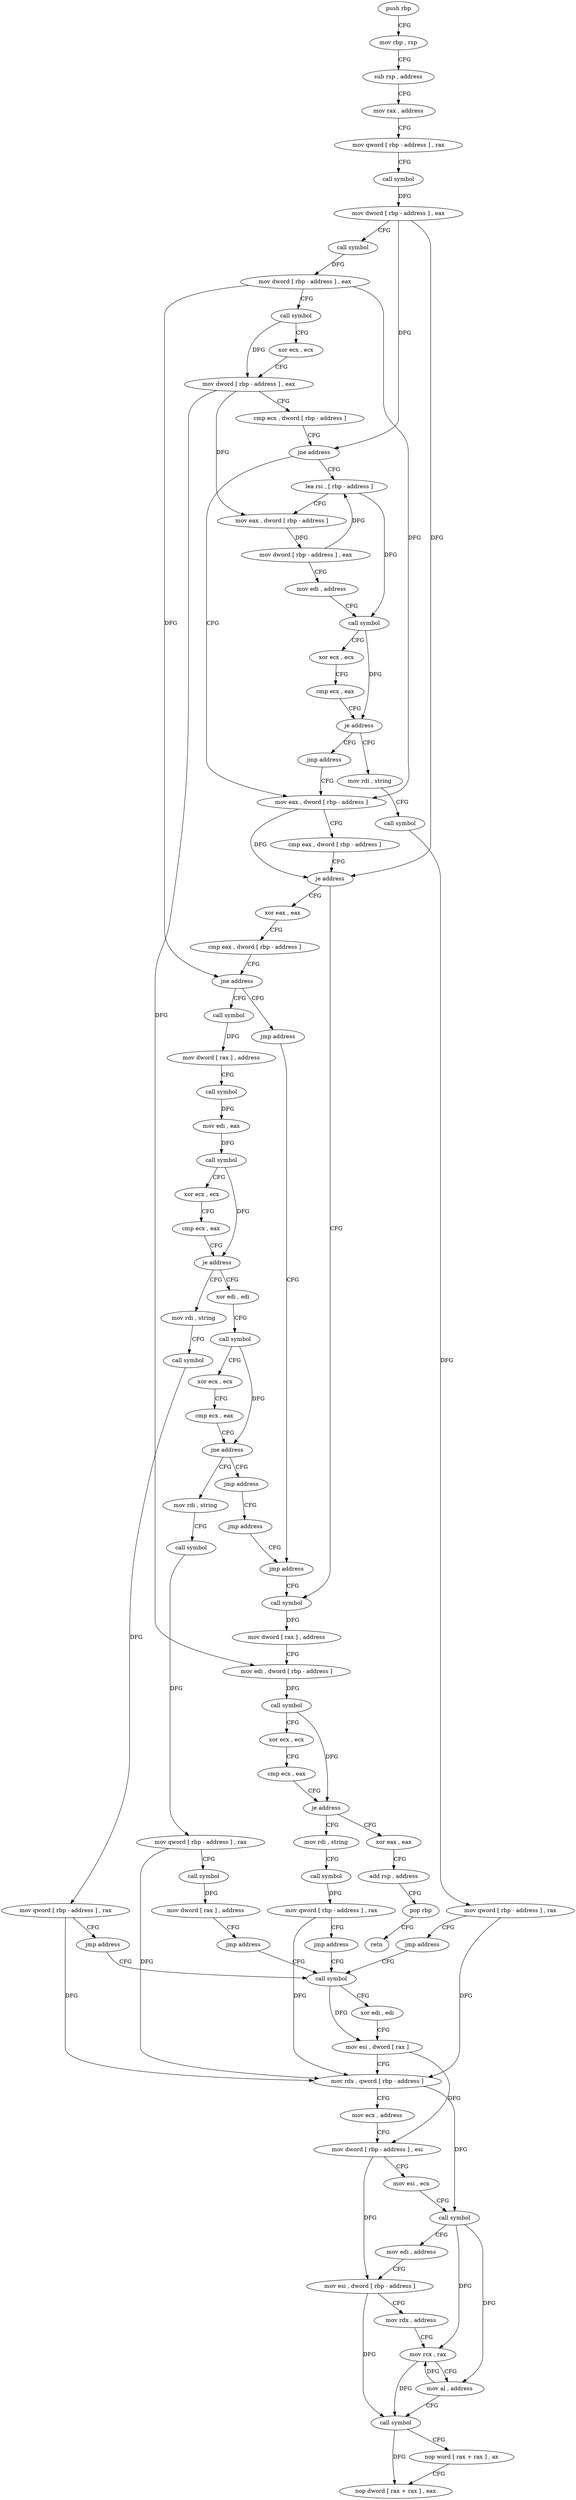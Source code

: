 digraph "func" {
"4203760" [label = "push rbp" ]
"4203761" [label = "mov rbp , rsp" ]
"4203764" [label = "sub rsp , address" ]
"4203768" [label = "mov rax , address" ]
"4203778" [label = "mov qword [ rbp - address ] , rax" ]
"4203782" [label = "call symbol" ]
"4203787" [label = "mov dword [ rbp - address ] , eax" ]
"4203790" [label = "call symbol" ]
"4203795" [label = "mov dword [ rbp - address ] , eax" ]
"4203798" [label = "call symbol" ]
"4203803" [label = "xor ecx , ecx" ]
"4203805" [label = "mov dword [ rbp - address ] , eax" ]
"4203808" [label = "cmp ecx , dword [ rbp - address ]" ]
"4203811" [label = "jne address" ]
"4203876" [label = "mov eax , dword [ rbp - address ]" ]
"4203817" [label = "lea rsi , [ rbp - address ]" ]
"4203879" [label = "cmp eax , dword [ rbp - address ]" ]
"4203882" [label = "je address" ]
"4204028" [label = "call symbol" ]
"4203888" [label = "xor eax , eax" ]
"4203821" [label = "mov eax , dword [ rbp - address ]" ]
"4203824" [label = "mov dword [ rbp - address ] , eax" ]
"4203827" [label = "mov edi , address" ]
"4203832" [label = "call symbol" ]
"4203837" [label = "xor ecx , ecx" ]
"4203839" [label = "cmp ecx , eax" ]
"4203841" [label = "je address" ]
"4203871" [label = "jmp address" ]
"4203847" [label = "mov rdi , string" ]
"4204033" [label = "mov dword [ rax ] , address" ]
"4204039" [label = "mov edi , dword [ rbp - address ]" ]
"4204042" [label = "call symbol" ]
"4204047" [label = "xor ecx , ecx" ]
"4204049" [label = "cmp ecx , eax" ]
"4204051" [label = "je address" ]
"4204081" [label = "xor eax , eax" ]
"4204057" [label = "mov rdi , string" ]
"4203890" [label = "cmp eax , dword [ rbp - address ]" ]
"4203893" [label = "jne address" ]
"4203904" [label = "call symbol" ]
"4203899" [label = "jmp address" ]
"4203857" [label = "call symbol" ]
"4203862" [label = "mov qword [ rbp - address ] , rax" ]
"4203866" [label = "jmp address" ]
"4204089" [label = "call symbol" ]
"4204083" [label = "add rsp , address" ]
"4204087" [label = "pop rbp" ]
"4204088" [label = "retn" ]
"4204067" [label = "call symbol" ]
"4204072" [label = "mov qword [ rbp - address ] , rax" ]
"4204076" [label = "jmp address" ]
"4203909" [label = "mov dword [ rax ] , address" ]
"4203915" [label = "call symbol" ]
"4203920" [label = "mov edi , eax" ]
"4203922" [label = "call symbol" ]
"4203927" [label = "xor ecx , ecx" ]
"4203929" [label = "cmp ecx , eax" ]
"4203931" [label = "je address" ]
"4203961" [label = "xor edi , edi" ]
"4203937" [label = "mov rdi , string" ]
"4204023" [label = "jmp address" ]
"4204094" [label = "xor edi , edi" ]
"4204096" [label = "mov esi , dword [ rax ]" ]
"4204098" [label = "mov rdx , qword [ rbp - address ]" ]
"4204102" [label = "mov ecx , address" ]
"4204107" [label = "mov dword [ rbp - address ] , esi" ]
"4204110" [label = "mov esi , ecx" ]
"4204112" [label = "call symbol" ]
"4204117" [label = "mov edi , address" ]
"4204122" [label = "mov esi , dword [ rbp - address ]" ]
"4204125" [label = "mov rdx , address" ]
"4204135" [label = "mov rcx , rax" ]
"4204138" [label = "mov al , address" ]
"4204140" [label = "call symbol" ]
"4204145" [label = "nop word [ rax + rax ] , ax" ]
"4204155" [label = "nop dword [ rax + rax ] , eax" ]
"4203963" [label = "call symbol" ]
"4203968" [label = "xor ecx , ecx" ]
"4203970" [label = "cmp ecx , eax" ]
"4203972" [label = "jne address" ]
"4204013" [label = "jmp address" ]
"4203978" [label = "mov rdi , string" ]
"4203947" [label = "call symbol" ]
"4203952" [label = "mov qword [ rbp - address ] , rax" ]
"4203956" [label = "jmp address" ]
"4204018" [label = "jmp address" ]
"4203988" [label = "call symbol" ]
"4203993" [label = "mov qword [ rbp - address ] , rax" ]
"4203997" [label = "call symbol" ]
"4204002" [label = "mov dword [ rax ] , address" ]
"4204008" [label = "jmp address" ]
"4203760" -> "4203761" [ label = "CFG" ]
"4203761" -> "4203764" [ label = "CFG" ]
"4203764" -> "4203768" [ label = "CFG" ]
"4203768" -> "4203778" [ label = "CFG" ]
"4203778" -> "4203782" [ label = "CFG" ]
"4203782" -> "4203787" [ label = "DFG" ]
"4203787" -> "4203790" [ label = "CFG" ]
"4203787" -> "4203811" [ label = "DFG" ]
"4203787" -> "4203882" [ label = "DFG" ]
"4203790" -> "4203795" [ label = "DFG" ]
"4203795" -> "4203798" [ label = "CFG" ]
"4203795" -> "4203876" [ label = "DFG" ]
"4203795" -> "4203893" [ label = "DFG" ]
"4203798" -> "4203803" [ label = "CFG" ]
"4203798" -> "4203805" [ label = "DFG" ]
"4203803" -> "4203805" [ label = "CFG" ]
"4203805" -> "4203808" [ label = "CFG" ]
"4203805" -> "4203821" [ label = "DFG" ]
"4203805" -> "4204039" [ label = "DFG" ]
"4203808" -> "4203811" [ label = "CFG" ]
"4203811" -> "4203876" [ label = "CFG" ]
"4203811" -> "4203817" [ label = "CFG" ]
"4203876" -> "4203879" [ label = "CFG" ]
"4203876" -> "4203882" [ label = "DFG" ]
"4203817" -> "4203821" [ label = "CFG" ]
"4203817" -> "4203832" [ label = "DFG" ]
"4203879" -> "4203882" [ label = "CFG" ]
"4203882" -> "4204028" [ label = "CFG" ]
"4203882" -> "4203888" [ label = "CFG" ]
"4204028" -> "4204033" [ label = "DFG" ]
"4203888" -> "4203890" [ label = "CFG" ]
"4203821" -> "4203824" [ label = "DFG" ]
"4203824" -> "4203827" [ label = "CFG" ]
"4203824" -> "4203817" [ label = "DFG" ]
"4203827" -> "4203832" [ label = "CFG" ]
"4203832" -> "4203837" [ label = "CFG" ]
"4203832" -> "4203841" [ label = "DFG" ]
"4203837" -> "4203839" [ label = "CFG" ]
"4203839" -> "4203841" [ label = "CFG" ]
"4203841" -> "4203871" [ label = "CFG" ]
"4203841" -> "4203847" [ label = "CFG" ]
"4203871" -> "4203876" [ label = "CFG" ]
"4203847" -> "4203857" [ label = "CFG" ]
"4204033" -> "4204039" [ label = "CFG" ]
"4204039" -> "4204042" [ label = "DFG" ]
"4204042" -> "4204047" [ label = "CFG" ]
"4204042" -> "4204051" [ label = "DFG" ]
"4204047" -> "4204049" [ label = "CFG" ]
"4204049" -> "4204051" [ label = "CFG" ]
"4204051" -> "4204081" [ label = "CFG" ]
"4204051" -> "4204057" [ label = "CFG" ]
"4204081" -> "4204083" [ label = "CFG" ]
"4204057" -> "4204067" [ label = "CFG" ]
"4203890" -> "4203893" [ label = "CFG" ]
"4203893" -> "4203904" [ label = "CFG" ]
"4203893" -> "4203899" [ label = "CFG" ]
"4203904" -> "4203909" [ label = "DFG" ]
"4203899" -> "4204023" [ label = "CFG" ]
"4203857" -> "4203862" [ label = "DFG" ]
"4203862" -> "4203866" [ label = "CFG" ]
"4203862" -> "4204098" [ label = "DFG" ]
"4203866" -> "4204089" [ label = "CFG" ]
"4204089" -> "4204094" [ label = "CFG" ]
"4204089" -> "4204096" [ label = "DFG" ]
"4204083" -> "4204087" [ label = "CFG" ]
"4204087" -> "4204088" [ label = "CFG" ]
"4204067" -> "4204072" [ label = "DFG" ]
"4204072" -> "4204076" [ label = "CFG" ]
"4204072" -> "4204098" [ label = "DFG" ]
"4204076" -> "4204089" [ label = "CFG" ]
"4203909" -> "4203915" [ label = "CFG" ]
"4203915" -> "4203920" [ label = "DFG" ]
"4203920" -> "4203922" [ label = "DFG" ]
"4203922" -> "4203927" [ label = "CFG" ]
"4203922" -> "4203931" [ label = "DFG" ]
"4203927" -> "4203929" [ label = "CFG" ]
"4203929" -> "4203931" [ label = "CFG" ]
"4203931" -> "4203961" [ label = "CFG" ]
"4203931" -> "4203937" [ label = "CFG" ]
"4203961" -> "4203963" [ label = "CFG" ]
"4203937" -> "4203947" [ label = "CFG" ]
"4204023" -> "4204028" [ label = "CFG" ]
"4204094" -> "4204096" [ label = "CFG" ]
"4204096" -> "4204098" [ label = "CFG" ]
"4204096" -> "4204107" [ label = "DFG" ]
"4204098" -> "4204102" [ label = "CFG" ]
"4204098" -> "4204112" [ label = "DFG" ]
"4204102" -> "4204107" [ label = "CFG" ]
"4204107" -> "4204110" [ label = "CFG" ]
"4204107" -> "4204122" [ label = "DFG" ]
"4204110" -> "4204112" [ label = "CFG" ]
"4204112" -> "4204117" [ label = "CFG" ]
"4204112" -> "4204135" [ label = "DFG" ]
"4204112" -> "4204138" [ label = "DFG" ]
"4204117" -> "4204122" [ label = "CFG" ]
"4204122" -> "4204125" [ label = "CFG" ]
"4204122" -> "4204140" [ label = "DFG" ]
"4204125" -> "4204135" [ label = "CFG" ]
"4204135" -> "4204138" [ label = "CFG" ]
"4204135" -> "4204140" [ label = "DFG" ]
"4204138" -> "4204140" [ label = "CFG" ]
"4204138" -> "4204135" [ label = "DFG" ]
"4204140" -> "4204145" [ label = "CFG" ]
"4204140" -> "4204155" [ label = "DFG" ]
"4204145" -> "4204155" [ label = "CFG" ]
"4203963" -> "4203968" [ label = "CFG" ]
"4203963" -> "4203972" [ label = "DFG" ]
"4203968" -> "4203970" [ label = "CFG" ]
"4203970" -> "4203972" [ label = "CFG" ]
"4203972" -> "4204013" [ label = "CFG" ]
"4203972" -> "4203978" [ label = "CFG" ]
"4204013" -> "4204018" [ label = "CFG" ]
"4203978" -> "4203988" [ label = "CFG" ]
"4203947" -> "4203952" [ label = "DFG" ]
"4203952" -> "4203956" [ label = "CFG" ]
"4203952" -> "4204098" [ label = "DFG" ]
"4203956" -> "4204089" [ label = "CFG" ]
"4204018" -> "4204023" [ label = "CFG" ]
"4203988" -> "4203993" [ label = "DFG" ]
"4203993" -> "4203997" [ label = "CFG" ]
"4203993" -> "4204098" [ label = "DFG" ]
"4203997" -> "4204002" [ label = "DFG" ]
"4204002" -> "4204008" [ label = "CFG" ]
"4204008" -> "4204089" [ label = "CFG" ]
}
